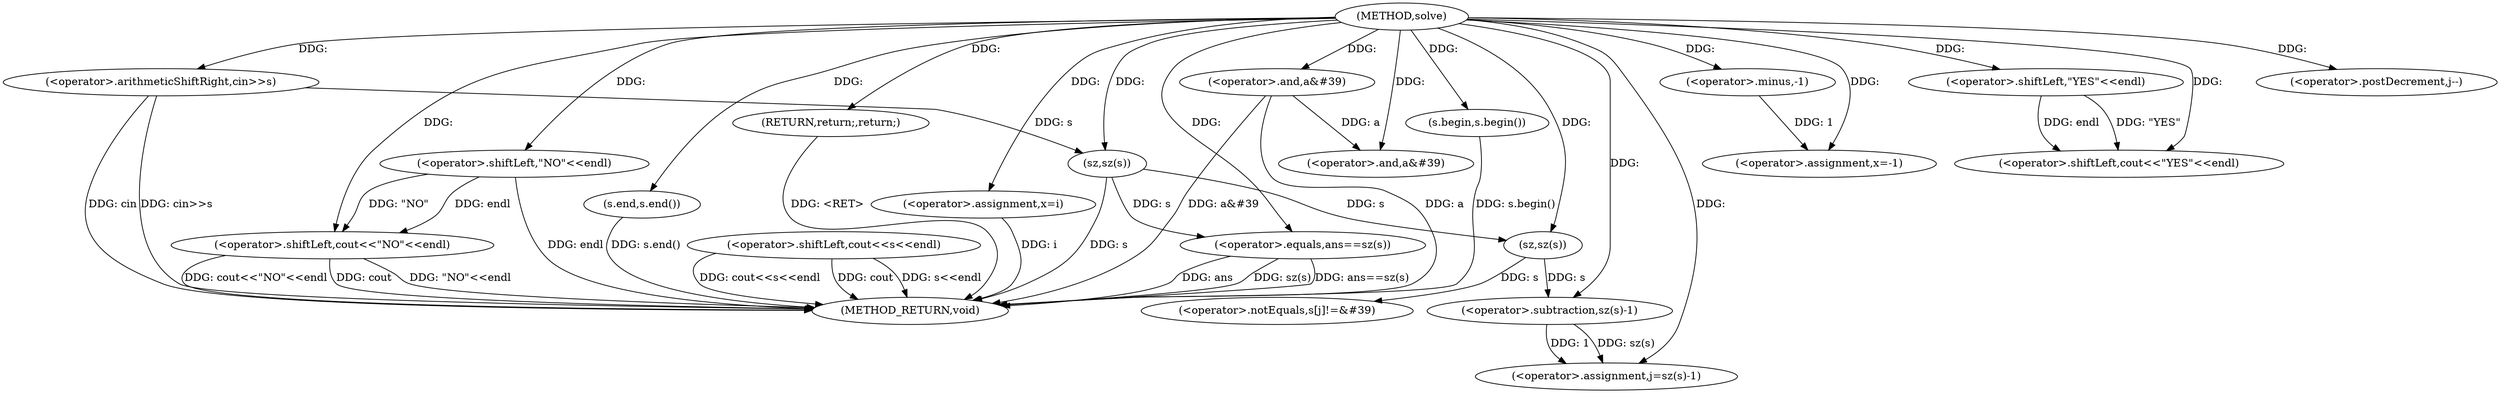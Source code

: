 digraph "solve" {  
"1000575" [label = "(METHOD,solve)" ]
"1000646" [label = "(METHOD_RETURN,void)" ]
"1000578" [label = "(<operator>.arithmeticShiftRight,cin>>s)" ]
"1000587" [label = "(<operator>.and,a&#39)" ]
"1000607" [label = "(<operator>.assignment,j=sz(s)-1)" ]
"1000614" [label = "(<operator>.assignment,x=-1)" ]
"1000618" [label = "(<operator>.shiftLeft,cout<<\"YES\"<<endl)" ]
"1000641" [label = "(<operator>.shiftLeft,cout<<s<<endl)" ]
"1000582" [label = "(s.begin,s.begin())" ]
"1000591" [label = "(<operator>.equals,ans==sz(s))" ]
"1000624" [label = "(<operator>.notEquals,s[j]!=&#39)" ]
"1000630" [label = "(<operator>.and,a&#39)" ]
"1000584" [label = "(s.end,s.end())" ]
"1000596" [label = "(<operator>.shiftLeft,cout<<\"NO\"<<endl)" ]
"1000601" [label = "(RETURN,return;,return;)" ]
"1000609" [label = "(<operator>.subtraction,sz(s)-1)" ]
"1000616" [label = "(<operator>.minus,-1)" ]
"1000620" [label = "(<operator>.shiftLeft,\"YES\"<<endl)" ]
"1000634" [label = "(<operator>.assignment,x=i)" ]
"1000593" [label = "(sz,sz(s))" ]
"1000604" [label = "(<operator>.postDecrement,j--)" ]
"1000610" [label = "(sz,sz(s))" ]
"1000598" [label = "(<operator>.shiftLeft,\"NO\"<<endl)" ]
  "1000578" -> "1000646"  [ label = "DDG: cin>>s"] 
  "1000582" -> "1000646"  [ label = "DDG: s.begin()"] 
  "1000584" -> "1000646"  [ label = "DDG: s.end()"] 
  "1000587" -> "1000646"  [ label = "DDG: a"] 
  "1000587" -> "1000646"  [ label = "DDG: a&#39"] 
  "1000593" -> "1000646"  [ label = "DDG: s"] 
  "1000591" -> "1000646"  [ label = "DDG: sz(s)"] 
  "1000591" -> "1000646"  [ label = "DDG: ans==sz(s)"] 
  "1000596" -> "1000646"  [ label = "DDG: cout"] 
  "1000598" -> "1000646"  [ label = "DDG: endl"] 
  "1000596" -> "1000646"  [ label = "DDG: \"NO\"<<endl"] 
  "1000596" -> "1000646"  [ label = "DDG: cout<<\"NO\"<<endl"] 
  "1000641" -> "1000646"  [ label = "DDG: cout<<s<<endl"] 
  "1000641" -> "1000646"  [ label = "DDG: cout"] 
  "1000641" -> "1000646"  [ label = "DDG: s<<endl"] 
  "1000601" -> "1000646"  [ label = "DDG: <RET>"] 
  "1000578" -> "1000646"  [ label = "DDG: cin"] 
  "1000634" -> "1000646"  [ label = "DDG: i"] 
  "1000591" -> "1000646"  [ label = "DDG: ans"] 
  "1000609" -> "1000607"  [ label = "DDG: 1"] 
  "1000609" -> "1000607"  [ label = "DDG: sz(s)"] 
  "1000616" -> "1000614"  [ label = "DDG: 1"] 
  "1000575" -> "1000578"  [ label = "DDG: "] 
  "1000575" -> "1000582"  [ label = "DDG: "] 
  "1000575" -> "1000587"  [ label = "DDG: "] 
  "1000575" -> "1000607"  [ label = "DDG: "] 
  "1000575" -> "1000614"  [ label = "DDG: "] 
  "1000575" -> "1000618"  [ label = "DDG: "] 
  "1000620" -> "1000618"  [ label = "DDG: \"YES\""] 
  "1000620" -> "1000618"  [ label = "DDG: endl"] 
  "1000575" -> "1000584"  [ label = "DDG: "] 
  "1000575" -> "1000591"  [ label = "DDG: "] 
  "1000593" -> "1000591"  [ label = "DDG: s"] 
  "1000575" -> "1000601"  [ label = "DDG: "] 
  "1000610" -> "1000609"  [ label = "DDG: s"] 
  "1000575" -> "1000609"  [ label = "DDG: "] 
  "1000575" -> "1000616"  [ label = "DDG: "] 
  "1000575" -> "1000620"  [ label = "DDG: "] 
  "1000610" -> "1000624"  [ label = "DDG: s"] 
  "1000587" -> "1000630"  [ label = "DDG: a"] 
  "1000575" -> "1000630"  [ label = "DDG: "] 
  "1000575" -> "1000634"  [ label = "DDG: "] 
  "1000578" -> "1000593"  [ label = "DDG: s"] 
  "1000575" -> "1000593"  [ label = "DDG: "] 
  "1000575" -> "1000596"  [ label = "DDG: "] 
  "1000598" -> "1000596"  [ label = "DDG: endl"] 
  "1000598" -> "1000596"  [ label = "DDG: \"NO\""] 
  "1000593" -> "1000610"  [ label = "DDG: s"] 
  "1000575" -> "1000610"  [ label = "DDG: "] 
  "1000575" -> "1000598"  [ label = "DDG: "] 
  "1000575" -> "1000604"  [ label = "DDG: "] 
}
